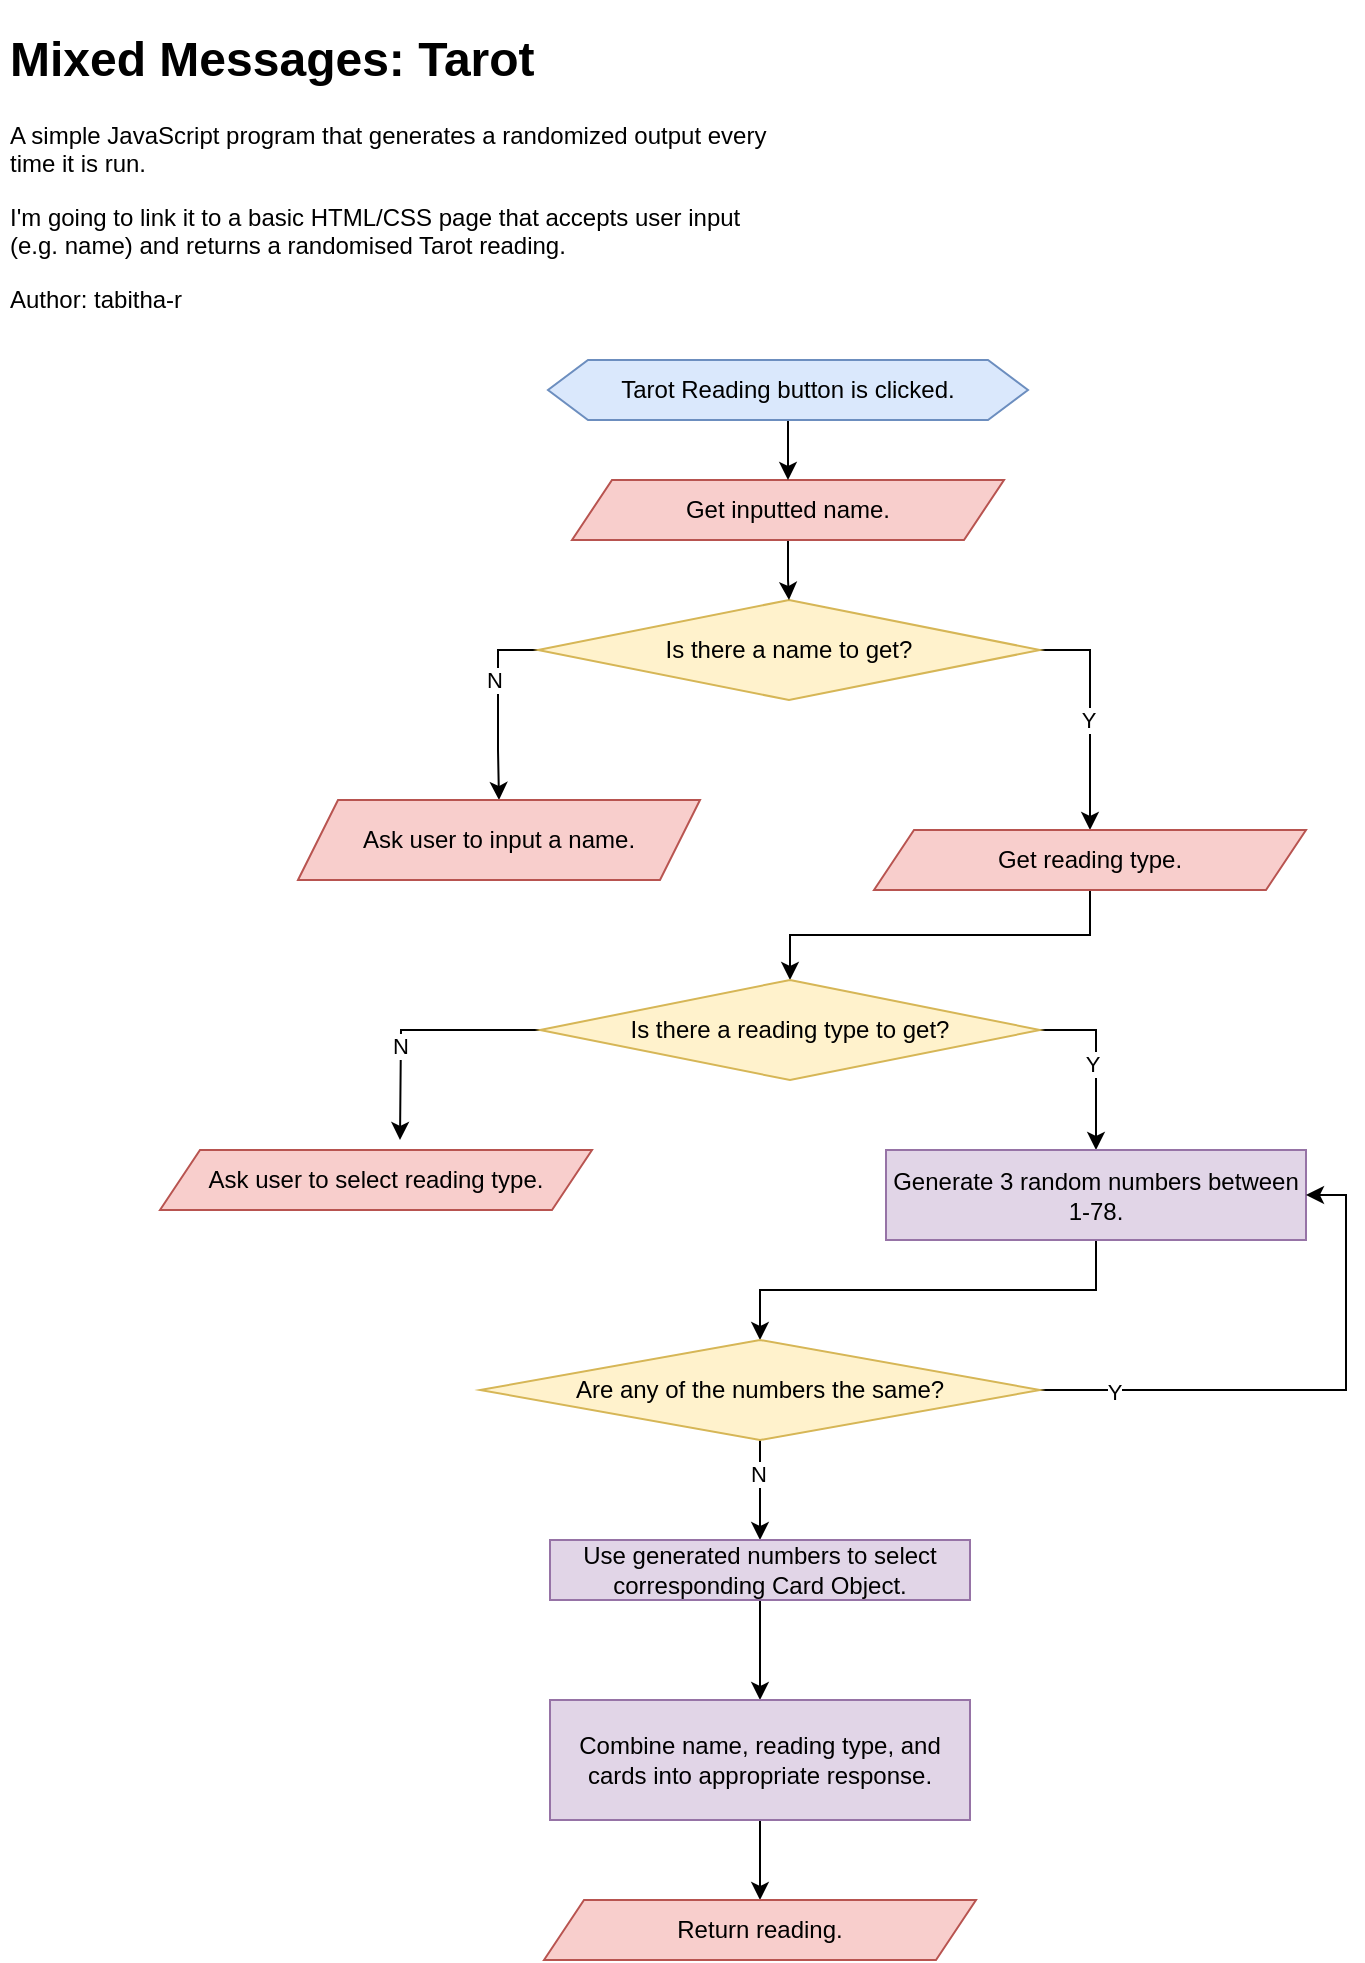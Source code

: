 <mxfile version="15.4.0" type="device"><diagram id="C5RBs43oDa-KdzZeNtuy" name="Page-1"><mxGraphModel dx="1422" dy="822" grid="1" gridSize="10" guides="1" tooltips="1" connect="1" arrows="1" fold="1" page="1" pageScale="1" pageWidth="827" pageHeight="1169" math="0" shadow="0"><root><mxCell id="WIyWlLk6GJQsqaUBKTNV-0"/><mxCell id="WIyWlLk6GJQsqaUBKTNV-1" parent="WIyWlLk6GJQsqaUBKTNV-0"/><mxCell id="Fj8_kSntXq7C8hpoBOmf-3" value="&lt;h1&gt;Mixed Messages: Tarot&lt;/h1&gt;&lt;p&gt;A simple JavaScript program that generates a randomized output every time it is run.&amp;nbsp;&lt;/p&gt;&lt;p&gt;I'm going to link it to a basic HTML/CSS page that accepts user input (e.g. name) and returns a randomised Tarot reading.&lt;/p&gt;&lt;p&gt;Author: tabitha-r&lt;/p&gt;" style="text;html=1;strokeColor=none;fillColor=none;spacing=5;spacingTop=-20;whiteSpace=wrap;overflow=hidden;rounded=0;" vertex="1" parent="WIyWlLk6GJQsqaUBKTNV-1"><mxGeometry x="20" y="20" width="400" height="190" as="geometry"/></mxCell><mxCell id="Fj8_kSntXq7C8hpoBOmf-34" style="edgeStyle=orthogonalEdgeStyle;rounded=0;orthogonalLoop=1;jettySize=auto;html=1;exitX=1;exitY=0.5;exitDx=0;exitDy=0;" edge="1" parent="WIyWlLk6GJQsqaUBKTNV-1" source="Fj8_kSntXq7C8hpoBOmf-11" target="Fj8_kSntXq7C8hpoBOmf-52"><mxGeometry relative="1" as="geometry"><mxPoint x="565" y="440" as="targetPoint"/></mxGeometry></mxCell><mxCell id="Fj8_kSntXq7C8hpoBOmf-46" value="Y" style="edgeLabel;html=1;align=center;verticalAlign=middle;resizable=0;points=[];" vertex="1" connectable="0" parent="Fj8_kSntXq7C8hpoBOmf-34"><mxGeometry x="0.036" y="-1" relative="1" as="geometry"><mxPoint as="offset"/></mxGeometry></mxCell><mxCell id="Fj8_kSntXq7C8hpoBOmf-45" style="edgeStyle=orthogonalEdgeStyle;rounded=0;orthogonalLoop=1;jettySize=auto;html=1;entryX=0.5;entryY=0;entryDx=0;entryDy=0;exitX=0;exitY=0.5;exitDx=0;exitDy=0;" edge="1" parent="WIyWlLk6GJQsqaUBKTNV-1" source="Fj8_kSntXq7C8hpoBOmf-11" target="Fj8_kSntXq7C8hpoBOmf-18"><mxGeometry relative="1" as="geometry"/></mxCell><mxCell id="Fj8_kSntXq7C8hpoBOmf-47" value="N" style="edgeLabel;html=1;align=center;verticalAlign=middle;resizable=0;points=[];" vertex="1" connectable="0" parent="Fj8_kSntXq7C8hpoBOmf-45"><mxGeometry x="-0.267" y="-2" relative="1" as="geometry"><mxPoint as="offset"/></mxGeometry></mxCell><mxCell id="Fj8_kSntXq7C8hpoBOmf-11" value="Is there a name to get?" style="rhombus;whiteSpace=wrap;html=1;rounded=0;fillColor=#fff2cc;strokeColor=#d6b656;" vertex="1" parent="WIyWlLk6GJQsqaUBKTNV-1"><mxGeometry x="289" y="310" width="251" height="50" as="geometry"/></mxCell><mxCell id="Fj8_kSntXq7C8hpoBOmf-15" value="" style="edgeStyle=orthogonalEdgeStyle;rounded=0;orthogonalLoop=1;jettySize=auto;html=1;" edge="1" parent="WIyWlLk6GJQsqaUBKTNV-1" source="Fj8_kSntXq7C8hpoBOmf-14" target="Fj8_kSntXq7C8hpoBOmf-11"><mxGeometry relative="1" as="geometry"/></mxCell><mxCell id="Fj8_kSntXq7C8hpoBOmf-14" value="Get inputted name." style="shape=parallelogram;perimeter=parallelogramPerimeter;whiteSpace=wrap;html=1;fixedSize=1;rounded=0;shadow=0;fillColor=#f8cecc;strokeColor=#b85450;" vertex="1" parent="WIyWlLk6GJQsqaUBKTNV-1"><mxGeometry x="306" y="250" width="216" height="30" as="geometry"/></mxCell><mxCell id="Fj8_kSntXq7C8hpoBOmf-17" value="" style="edgeStyle=orthogonalEdgeStyle;rounded=0;orthogonalLoop=1;jettySize=auto;html=1;" edge="1" parent="WIyWlLk6GJQsqaUBKTNV-1" source="Fj8_kSntXq7C8hpoBOmf-16" target="Fj8_kSntXq7C8hpoBOmf-14"><mxGeometry relative="1" as="geometry"/></mxCell><mxCell id="Fj8_kSntXq7C8hpoBOmf-16" value="Tarot Reading button is clicked." style="shape=hexagon;perimeter=hexagonPerimeter2;whiteSpace=wrap;html=1;fixedSize=1;rounded=0;shadow=0;fillColor=#dae8fc;strokeColor=#6c8ebf;" vertex="1" parent="WIyWlLk6GJQsqaUBKTNV-1"><mxGeometry x="294" y="190" width="240" height="30" as="geometry"/></mxCell><mxCell id="Fj8_kSntXq7C8hpoBOmf-18" value="Ask user to input a name." style="shape=parallelogram;perimeter=parallelogramPerimeter;whiteSpace=wrap;html=1;fixedSize=1;rounded=0;shadow=0;fillColor=#f8cecc;strokeColor=#b85450;" vertex="1" parent="WIyWlLk6GJQsqaUBKTNV-1"><mxGeometry x="169" y="410" width="201" height="40" as="geometry"/></mxCell><mxCell id="Fj8_kSntXq7C8hpoBOmf-54" style="edgeStyle=orthogonalEdgeStyle;rounded=0;orthogonalLoop=1;jettySize=auto;html=1;entryX=0.5;entryY=0;entryDx=0;entryDy=0;" edge="1" parent="WIyWlLk6GJQsqaUBKTNV-1" source="Fj8_kSntXq7C8hpoBOmf-52" target="Fj8_kSntXq7C8hpoBOmf-53"><mxGeometry relative="1" as="geometry"/></mxCell><mxCell id="Fj8_kSntXq7C8hpoBOmf-52" value="Get reading type." style="shape=parallelogram;perimeter=parallelogramPerimeter;whiteSpace=wrap;html=1;fixedSize=1;rounded=0;shadow=0;fillColor=#f8cecc;strokeColor=#b85450;" vertex="1" parent="WIyWlLk6GJQsqaUBKTNV-1"><mxGeometry x="457" y="425" width="216" height="30" as="geometry"/></mxCell><mxCell id="Fj8_kSntXq7C8hpoBOmf-56" style="edgeStyle=orthogonalEdgeStyle;rounded=0;orthogonalLoop=1;jettySize=auto;html=1;" edge="1" parent="WIyWlLk6GJQsqaUBKTNV-1" source="Fj8_kSntXq7C8hpoBOmf-53"><mxGeometry relative="1" as="geometry"><mxPoint x="220" y="580" as="targetPoint"/></mxGeometry></mxCell><mxCell id="Fj8_kSntXq7C8hpoBOmf-57" value="N" style="edgeLabel;html=1;align=center;verticalAlign=middle;resizable=0;points=[];" vertex="1" connectable="0" parent="Fj8_kSntXq7C8hpoBOmf-56"><mxGeometry x="0.248" y="-1" relative="1" as="geometry"><mxPoint as="offset"/></mxGeometry></mxCell><mxCell id="Fj8_kSntXq7C8hpoBOmf-59" style="edgeStyle=orthogonalEdgeStyle;rounded=0;orthogonalLoop=1;jettySize=auto;html=1;entryX=0.5;entryY=0;entryDx=0;entryDy=0;exitX=1;exitY=0.5;exitDx=0;exitDy=0;" edge="1" parent="WIyWlLk6GJQsqaUBKTNV-1" source="Fj8_kSntXq7C8hpoBOmf-53" target="Fj8_kSntXq7C8hpoBOmf-58"><mxGeometry relative="1" as="geometry"/></mxCell><mxCell id="Fj8_kSntXq7C8hpoBOmf-60" value="Y" style="edgeLabel;html=1;align=center;verticalAlign=middle;resizable=0;points=[];" vertex="1" connectable="0" parent="Fj8_kSntXq7C8hpoBOmf-59"><mxGeometry x="0.023" y="-2" relative="1" as="geometry"><mxPoint as="offset"/></mxGeometry></mxCell><mxCell id="Fj8_kSntXq7C8hpoBOmf-53" value="Is there a reading type to get?" style="rhombus;whiteSpace=wrap;html=1;rounded=0;fillColor=#fff2cc;strokeColor=#d6b656;shadow=0;" vertex="1" parent="WIyWlLk6GJQsqaUBKTNV-1"><mxGeometry x="290" y="500" width="250" height="50" as="geometry"/></mxCell><mxCell id="Fj8_kSntXq7C8hpoBOmf-55" value="Ask user to select reading type." style="shape=parallelogram;perimeter=parallelogramPerimeter;whiteSpace=wrap;html=1;fixedSize=1;rounded=0;shadow=0;fillColor=#f8cecc;strokeColor=#b85450;" vertex="1" parent="WIyWlLk6GJQsqaUBKTNV-1"><mxGeometry x="100" y="585" width="216" height="30" as="geometry"/></mxCell><mxCell id="Fj8_kSntXq7C8hpoBOmf-62" style="edgeStyle=orthogonalEdgeStyle;rounded=0;orthogonalLoop=1;jettySize=auto;html=1;" edge="1" parent="WIyWlLk6GJQsqaUBKTNV-1" source="Fj8_kSntXq7C8hpoBOmf-58" target="Fj8_kSntXq7C8hpoBOmf-61"><mxGeometry relative="1" as="geometry"/></mxCell><mxCell id="Fj8_kSntXq7C8hpoBOmf-58" value="Generate 3 random numbers between 1-78." style="rounded=0;whiteSpace=wrap;html=1;shadow=0;fillColor=#e1d5e7;strokeColor=#9673a6;" vertex="1" parent="WIyWlLk6GJQsqaUBKTNV-1"><mxGeometry x="463" y="585" width="210" height="45" as="geometry"/></mxCell><mxCell id="Fj8_kSntXq7C8hpoBOmf-64" style="edgeStyle=orthogonalEdgeStyle;rounded=0;orthogonalLoop=1;jettySize=auto;html=1;entryX=1;entryY=0.5;entryDx=0;entryDy=0;exitX=1;exitY=0.5;exitDx=0;exitDy=0;" edge="1" parent="WIyWlLk6GJQsqaUBKTNV-1" source="Fj8_kSntXq7C8hpoBOmf-61" target="Fj8_kSntXq7C8hpoBOmf-58"><mxGeometry relative="1" as="geometry"/></mxCell><mxCell id="Fj8_kSntXq7C8hpoBOmf-65" value="Y" style="edgeLabel;html=1;align=center;verticalAlign=middle;resizable=0;points=[];" vertex="1" connectable="0" parent="Fj8_kSntXq7C8hpoBOmf-64"><mxGeometry x="-0.726" y="-1" relative="1" as="geometry"><mxPoint as="offset"/></mxGeometry></mxCell><mxCell id="Fj8_kSntXq7C8hpoBOmf-66" value="" style="edgeStyle=orthogonalEdgeStyle;rounded=0;orthogonalLoop=1;jettySize=auto;html=1;" edge="1" parent="WIyWlLk6GJQsqaUBKTNV-1" source="Fj8_kSntXq7C8hpoBOmf-61" target="Fj8_kSntXq7C8hpoBOmf-63"><mxGeometry relative="1" as="geometry"/></mxCell><mxCell id="Fj8_kSntXq7C8hpoBOmf-67" value="N" style="edgeLabel;html=1;align=center;verticalAlign=middle;resizable=0;points=[];" vertex="1" connectable="0" parent="Fj8_kSntXq7C8hpoBOmf-66"><mxGeometry x="-0.344" y="-1" relative="1" as="geometry"><mxPoint as="offset"/></mxGeometry></mxCell><mxCell id="Fj8_kSntXq7C8hpoBOmf-61" value="Are any of the numbers the same?" style="rhombus;whiteSpace=wrap;html=1;rounded=0;fillColor=#fff2cc;strokeColor=#d6b656;shadow=0;" vertex="1" parent="WIyWlLk6GJQsqaUBKTNV-1"><mxGeometry x="260" y="680" width="280" height="50" as="geometry"/></mxCell><mxCell id="Fj8_kSntXq7C8hpoBOmf-69" value="" style="edgeStyle=orthogonalEdgeStyle;rounded=0;orthogonalLoop=1;jettySize=auto;html=1;" edge="1" parent="WIyWlLk6GJQsqaUBKTNV-1" source="Fj8_kSntXq7C8hpoBOmf-63" target="Fj8_kSntXq7C8hpoBOmf-68"><mxGeometry relative="1" as="geometry"/></mxCell><mxCell id="Fj8_kSntXq7C8hpoBOmf-63" value="Use generated numbers to select corresponding Card Object." style="rounded=0;whiteSpace=wrap;html=1;shadow=0;fillColor=#e1d5e7;strokeColor=#9673a6;" vertex="1" parent="WIyWlLk6GJQsqaUBKTNV-1"><mxGeometry x="295" y="780" width="210" height="30" as="geometry"/></mxCell><mxCell id="Fj8_kSntXq7C8hpoBOmf-71" value="" style="edgeStyle=orthogonalEdgeStyle;rounded=0;orthogonalLoop=1;jettySize=auto;html=1;" edge="1" parent="WIyWlLk6GJQsqaUBKTNV-1" source="Fj8_kSntXq7C8hpoBOmf-68" target="Fj8_kSntXq7C8hpoBOmf-70"><mxGeometry relative="1" as="geometry"/></mxCell><mxCell id="Fj8_kSntXq7C8hpoBOmf-68" value="Combine name, reading type, and cards into appropriate response." style="rounded=0;whiteSpace=wrap;html=1;shadow=0;fillColor=#e1d5e7;strokeColor=#9673a6;" vertex="1" parent="WIyWlLk6GJQsqaUBKTNV-1"><mxGeometry x="295" y="860" width="210" height="60" as="geometry"/></mxCell><mxCell id="Fj8_kSntXq7C8hpoBOmf-70" value="Return reading." style="shape=parallelogram;perimeter=parallelogramPerimeter;whiteSpace=wrap;html=1;fixedSize=1;rounded=0;shadow=0;fillColor=#f8cecc;strokeColor=#b85450;" vertex="1" parent="WIyWlLk6GJQsqaUBKTNV-1"><mxGeometry x="292" y="960" width="216" height="30" as="geometry"/></mxCell></root></mxGraphModel></diagram></mxfile>